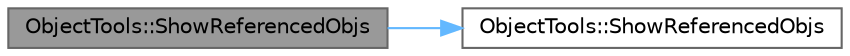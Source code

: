 digraph "ObjectTools::ShowReferencedObjs"
{
 // INTERACTIVE_SVG=YES
 // LATEX_PDF_SIZE
  bgcolor="transparent";
  edge [fontname=Helvetica,fontsize=10,labelfontname=Helvetica,labelfontsize=10];
  node [fontname=Helvetica,fontsize=10,shape=box,height=0.2,width=0.4];
  rankdir="LR";
  Node1 [id="Node000001",label="ObjectTools::ShowReferencedObjs",height=0.2,width=0.4,color="gray40", fillcolor="grey60", style="filled", fontcolor="black",tooltip="Displays all of the objects the passed in object references."];
  Node1 -> Node2 [id="edge1_Node000001_Node000002",color="steelblue1",style="solid",tooltip=" "];
  Node2 [id="Node000002",label="ObjectTools::ShowReferencedObjs",height=0.2,width=0.4,color="grey40", fillcolor="white", style="filled",URL="$d0/d69/namespaceObjectTools.html#ac640f82538df493eb451a0b584b97565",tooltip="Displays all of the objects the passed in object references."];
}
